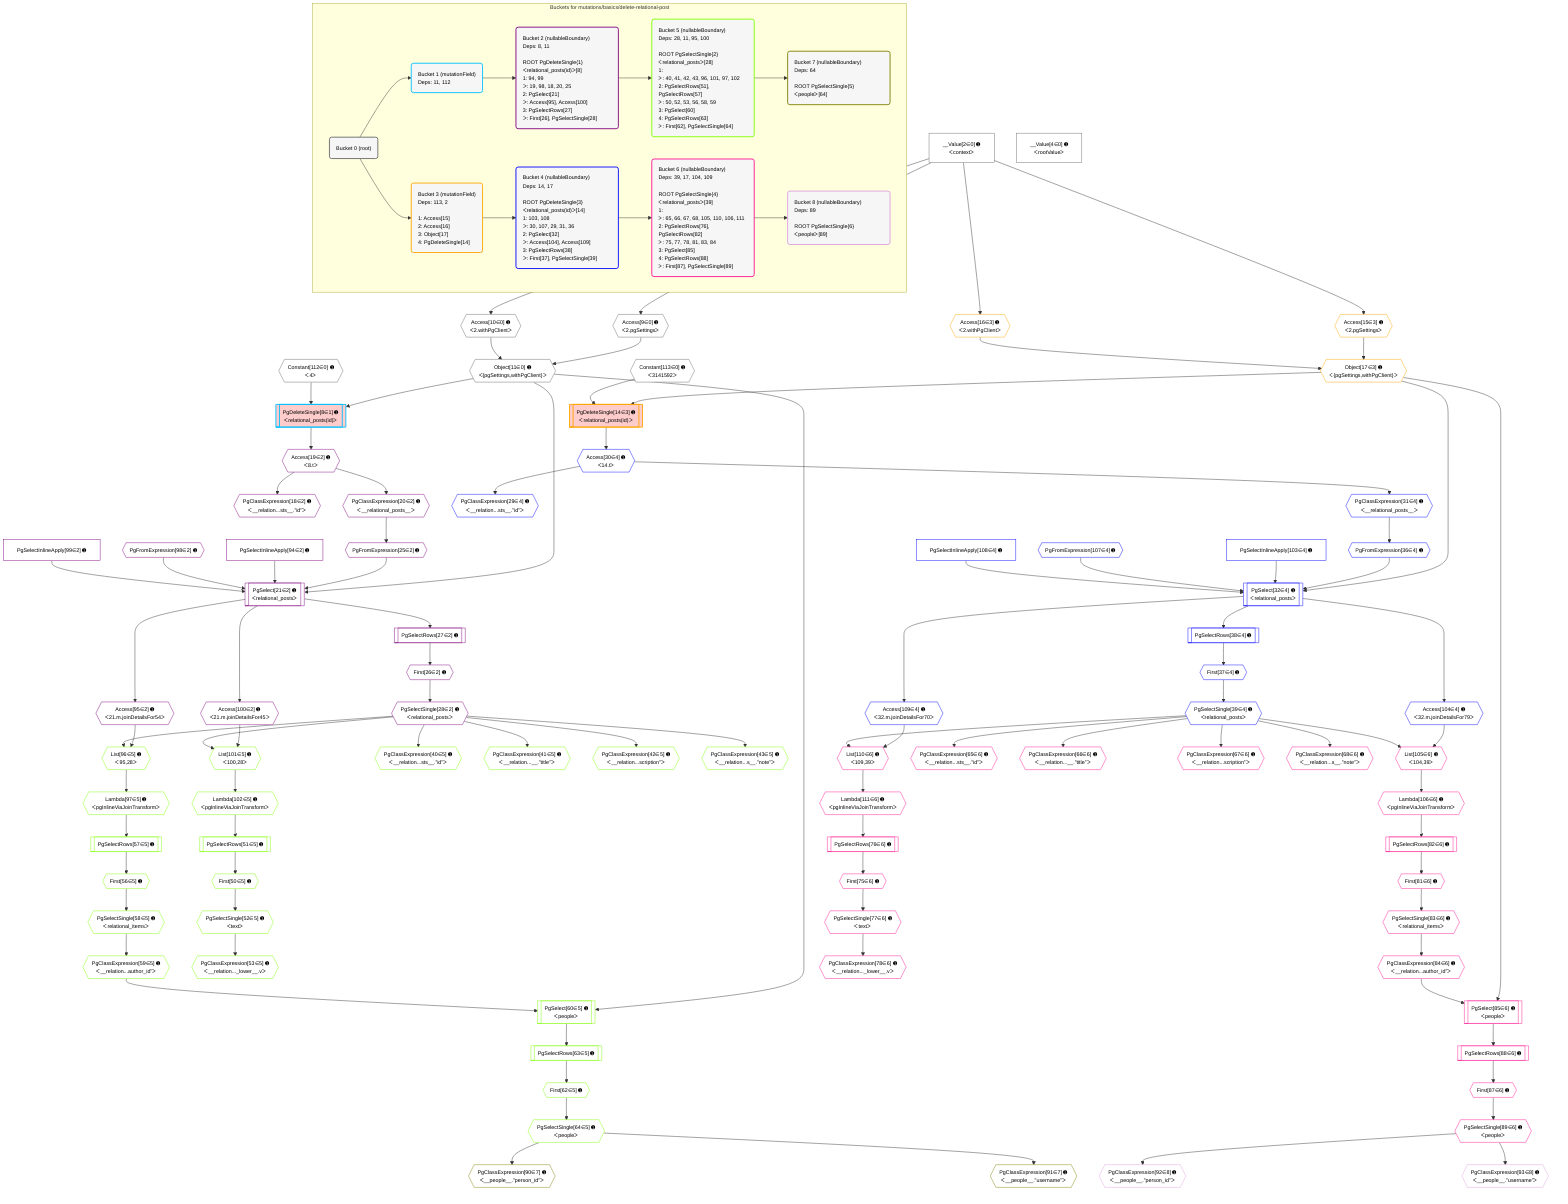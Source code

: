 %%{init: {'themeVariables': { 'fontSize': '12px'}}}%%
graph TD
    classDef path fill:#eee,stroke:#000,color:#000
    classDef plan fill:#fff,stroke-width:1px,color:#000
    classDef itemplan fill:#fff,stroke-width:2px,color:#000
    classDef unbatchedplan fill:#dff,stroke-width:1px,color:#000
    classDef sideeffectplan fill:#fcc,stroke-width:2px,color:#000
    classDef bucket fill:#f6f6f6,color:#000,stroke-width:2px,text-align:left


    %% plan dependencies
    Object11{{"Object[11∈0] ➊<br />ᐸ{pgSettings,withPgClient}ᐳ"}}:::plan
    Access9{{"Access[9∈0] ➊<br />ᐸ2.pgSettingsᐳ"}}:::plan
    Access10{{"Access[10∈0] ➊<br />ᐸ2.withPgClientᐳ"}}:::plan
    Access9 & Access10 --> Object11
    __Value2["__Value[2∈0] ➊<br />ᐸcontextᐳ"]:::plan
    __Value2 --> Access9
    __Value2 --> Access10
    __Value4["__Value[4∈0] ➊<br />ᐸrootValueᐳ"]:::plan
    Constant112{{"Constant[112∈0] ➊<br />ᐸ4ᐳ"}}:::plan
    Constant113{{"Constant[113∈0] ➊<br />ᐸ3141592ᐳ"}}:::plan
    PgDeleteSingle8[["PgDeleteSingle[8∈1] ➊<br />ᐸrelational_posts(id)ᐳ"]]:::sideeffectplan
    Object11 & Constant112 --> PgDeleteSingle8
    PgSelect21[["PgSelect[21∈2] ➊<br />ᐸrelational_postsᐳ"]]:::plan
    PgFromExpression25{{"PgFromExpression[25∈2] ➊"}}:::plan
    PgSelectInlineApply94["PgSelectInlineApply[94∈2] ➊"]:::plan
    PgFromExpression98{{"PgFromExpression[98∈2] ➊"}}:::plan
    PgSelectInlineApply99["PgSelectInlineApply[99∈2] ➊"]:::plan
    Object11 & PgFromExpression25 & PgSelectInlineApply94 & PgFromExpression98 & PgSelectInlineApply99 --> PgSelect21
    PgClassExpression18{{"PgClassExpression[18∈2] ➊<br />ᐸ__relation...sts__.”id”ᐳ"}}:::plan
    Access19{{"Access[19∈2] ➊<br />ᐸ8.tᐳ"}}:::plan
    Access19 --> PgClassExpression18
    PgDeleteSingle8 --> Access19
    PgClassExpression20{{"PgClassExpression[20∈2] ➊<br />ᐸ__relational_posts__ᐳ"}}:::plan
    Access19 --> PgClassExpression20
    PgClassExpression20 --> PgFromExpression25
    First26{{"First[26∈2] ➊"}}:::plan
    PgSelectRows27[["PgSelectRows[27∈2] ➊"]]:::plan
    PgSelectRows27 --> First26
    PgSelect21 --> PgSelectRows27
    PgSelectSingle28{{"PgSelectSingle[28∈2] ➊<br />ᐸrelational_postsᐳ"}}:::plan
    First26 --> PgSelectSingle28
    Access95{{"Access[95∈2] ➊<br />ᐸ21.m.joinDetailsFor54ᐳ"}}:::plan
    PgSelect21 --> Access95
    Access100{{"Access[100∈2] ➊<br />ᐸ21.m.joinDetailsFor45ᐳ"}}:::plan
    PgSelect21 --> Access100
    PgSelect60[["PgSelect[60∈5] ➊<br />ᐸpeopleᐳ"]]:::plan
    PgClassExpression59{{"PgClassExpression[59∈5] ➊<br />ᐸ__relation...author_id”ᐳ"}}:::plan
    Object11 & PgClassExpression59 --> PgSelect60
    List96{{"List[96∈5] ➊<br />ᐸ95,28ᐳ"}}:::plan
    Access95 & PgSelectSingle28 --> List96
    List101{{"List[101∈5] ➊<br />ᐸ100,28ᐳ"}}:::plan
    Access100 & PgSelectSingle28 --> List101
    PgClassExpression40{{"PgClassExpression[40∈5] ➊<br />ᐸ__relation...sts__.”id”ᐳ"}}:::plan
    PgSelectSingle28 --> PgClassExpression40
    PgClassExpression41{{"PgClassExpression[41∈5] ➊<br />ᐸ__relation...__.”title”ᐳ"}}:::plan
    PgSelectSingle28 --> PgClassExpression41
    PgClassExpression42{{"PgClassExpression[42∈5] ➊<br />ᐸ__relation...scription”ᐳ"}}:::plan
    PgSelectSingle28 --> PgClassExpression42
    PgClassExpression43{{"PgClassExpression[43∈5] ➊<br />ᐸ__relation...s__.”note”ᐳ"}}:::plan
    PgSelectSingle28 --> PgClassExpression43
    First50{{"First[50∈5] ➊"}}:::plan
    PgSelectRows51[["PgSelectRows[51∈5] ➊"]]:::plan
    PgSelectRows51 --> First50
    Lambda102{{"Lambda[102∈5] ➊<br />ᐸpgInlineViaJoinTransformᐳ"}}:::plan
    Lambda102 --> PgSelectRows51
    PgSelectSingle52{{"PgSelectSingle[52∈5] ➊<br />ᐸtextᐳ"}}:::plan
    First50 --> PgSelectSingle52
    PgClassExpression53{{"PgClassExpression[53∈5] ➊<br />ᐸ__relation..._lower__.vᐳ"}}:::plan
    PgSelectSingle52 --> PgClassExpression53
    First56{{"First[56∈5] ➊"}}:::plan
    PgSelectRows57[["PgSelectRows[57∈5] ➊"]]:::plan
    PgSelectRows57 --> First56
    Lambda97{{"Lambda[97∈5] ➊<br />ᐸpgInlineViaJoinTransformᐳ"}}:::plan
    Lambda97 --> PgSelectRows57
    PgSelectSingle58{{"PgSelectSingle[58∈5] ➊<br />ᐸrelational_itemsᐳ"}}:::plan
    First56 --> PgSelectSingle58
    PgSelectSingle58 --> PgClassExpression59
    First62{{"First[62∈5] ➊"}}:::plan
    PgSelectRows63[["PgSelectRows[63∈5] ➊"]]:::plan
    PgSelectRows63 --> First62
    PgSelect60 --> PgSelectRows63
    PgSelectSingle64{{"PgSelectSingle[64∈5] ➊<br />ᐸpeopleᐳ"}}:::plan
    First62 --> PgSelectSingle64
    List96 --> Lambda97
    List101 --> Lambda102
    PgClassExpression90{{"PgClassExpression[90∈7] ➊<br />ᐸ__people__.”person_id”ᐳ"}}:::plan
    PgSelectSingle64 --> PgClassExpression90
    PgClassExpression91{{"PgClassExpression[91∈7] ➊<br />ᐸ__people__.”username”ᐳ"}}:::plan
    PgSelectSingle64 --> PgClassExpression91
    PgDeleteSingle14[["PgDeleteSingle[14∈3] ➊<br />ᐸrelational_posts(id)ᐳ"]]:::sideeffectplan
    Object17{{"Object[17∈3] ➊<br />ᐸ{pgSettings,withPgClient}ᐳ"}}:::plan
    Object17 & Constant113 --> PgDeleteSingle14
    Access15{{"Access[15∈3] ➊<br />ᐸ2.pgSettingsᐳ"}}:::plan
    Access16{{"Access[16∈3] ➊<br />ᐸ2.withPgClientᐳ"}}:::plan
    Access15 & Access16 --> Object17
    __Value2 --> Access15
    __Value2 --> Access16
    PgSelect32[["PgSelect[32∈4] ➊<br />ᐸrelational_postsᐳ"]]:::plan
    PgFromExpression36{{"PgFromExpression[36∈4] ➊"}}:::plan
    PgSelectInlineApply103["PgSelectInlineApply[103∈4] ➊"]:::plan
    PgFromExpression107{{"PgFromExpression[107∈4] ➊"}}:::plan
    PgSelectInlineApply108["PgSelectInlineApply[108∈4] ➊"]:::plan
    Object17 & PgFromExpression36 & PgSelectInlineApply103 & PgFromExpression107 & PgSelectInlineApply108 --> PgSelect32
    PgClassExpression29{{"PgClassExpression[29∈4] ➊<br />ᐸ__relation...sts__.”id”ᐳ"}}:::plan
    Access30{{"Access[30∈4] ➊<br />ᐸ14.tᐳ"}}:::plan
    Access30 --> PgClassExpression29
    PgDeleteSingle14 --> Access30
    PgClassExpression31{{"PgClassExpression[31∈4] ➊<br />ᐸ__relational_posts__ᐳ"}}:::plan
    Access30 --> PgClassExpression31
    PgClassExpression31 --> PgFromExpression36
    First37{{"First[37∈4] ➊"}}:::plan
    PgSelectRows38[["PgSelectRows[38∈4] ➊"]]:::plan
    PgSelectRows38 --> First37
    PgSelect32 --> PgSelectRows38
    PgSelectSingle39{{"PgSelectSingle[39∈4] ➊<br />ᐸrelational_postsᐳ"}}:::plan
    First37 --> PgSelectSingle39
    Access104{{"Access[104∈4] ➊<br />ᐸ32.m.joinDetailsFor79ᐳ"}}:::plan
    PgSelect32 --> Access104
    Access109{{"Access[109∈4] ➊<br />ᐸ32.m.joinDetailsFor70ᐳ"}}:::plan
    PgSelect32 --> Access109
    PgSelect85[["PgSelect[85∈6] ➊<br />ᐸpeopleᐳ"]]:::plan
    PgClassExpression84{{"PgClassExpression[84∈6] ➊<br />ᐸ__relation...author_id”ᐳ"}}:::plan
    Object17 & PgClassExpression84 --> PgSelect85
    List105{{"List[105∈6] ➊<br />ᐸ104,39ᐳ"}}:::plan
    Access104 & PgSelectSingle39 --> List105
    List110{{"List[110∈6] ➊<br />ᐸ109,39ᐳ"}}:::plan
    Access109 & PgSelectSingle39 --> List110
    PgClassExpression65{{"PgClassExpression[65∈6] ➊<br />ᐸ__relation...sts__.”id”ᐳ"}}:::plan
    PgSelectSingle39 --> PgClassExpression65
    PgClassExpression66{{"PgClassExpression[66∈6] ➊<br />ᐸ__relation...__.”title”ᐳ"}}:::plan
    PgSelectSingle39 --> PgClassExpression66
    PgClassExpression67{{"PgClassExpression[67∈6] ➊<br />ᐸ__relation...scription”ᐳ"}}:::plan
    PgSelectSingle39 --> PgClassExpression67
    PgClassExpression68{{"PgClassExpression[68∈6] ➊<br />ᐸ__relation...s__.”note”ᐳ"}}:::plan
    PgSelectSingle39 --> PgClassExpression68
    First75{{"First[75∈6] ➊"}}:::plan
    PgSelectRows76[["PgSelectRows[76∈6] ➊"]]:::plan
    PgSelectRows76 --> First75
    Lambda111{{"Lambda[111∈6] ➊<br />ᐸpgInlineViaJoinTransformᐳ"}}:::plan
    Lambda111 --> PgSelectRows76
    PgSelectSingle77{{"PgSelectSingle[77∈6] ➊<br />ᐸtextᐳ"}}:::plan
    First75 --> PgSelectSingle77
    PgClassExpression78{{"PgClassExpression[78∈6] ➊<br />ᐸ__relation..._lower__.vᐳ"}}:::plan
    PgSelectSingle77 --> PgClassExpression78
    First81{{"First[81∈6] ➊"}}:::plan
    PgSelectRows82[["PgSelectRows[82∈6] ➊"]]:::plan
    PgSelectRows82 --> First81
    Lambda106{{"Lambda[106∈6] ➊<br />ᐸpgInlineViaJoinTransformᐳ"}}:::plan
    Lambda106 --> PgSelectRows82
    PgSelectSingle83{{"PgSelectSingle[83∈6] ➊<br />ᐸrelational_itemsᐳ"}}:::plan
    First81 --> PgSelectSingle83
    PgSelectSingle83 --> PgClassExpression84
    First87{{"First[87∈6] ➊"}}:::plan
    PgSelectRows88[["PgSelectRows[88∈6] ➊"]]:::plan
    PgSelectRows88 --> First87
    PgSelect85 --> PgSelectRows88
    PgSelectSingle89{{"PgSelectSingle[89∈6] ➊<br />ᐸpeopleᐳ"}}:::plan
    First87 --> PgSelectSingle89
    List105 --> Lambda106
    List110 --> Lambda111
    PgClassExpression92{{"PgClassExpression[92∈8] ➊<br />ᐸ__people__.”person_id”ᐳ"}}:::plan
    PgSelectSingle89 --> PgClassExpression92
    PgClassExpression93{{"PgClassExpression[93∈8] ➊<br />ᐸ__people__.”username”ᐳ"}}:::plan
    PgSelectSingle89 --> PgClassExpression93

    %% define steps

    subgraph "Buckets for mutations/basics/delete-relational-post"
    Bucket0("Bucket 0 (root)"):::bucket
    classDef bucket0 stroke:#696969
    class Bucket0,__Value2,__Value4,Access9,Access10,Object11,Constant112,Constant113 bucket0
    Bucket1("Bucket 1 (mutationField)<br />Deps: 11, 112"):::bucket
    classDef bucket1 stroke:#00bfff
    class Bucket1,PgDeleteSingle8 bucket1
    Bucket2("Bucket 2 (nullableBoundary)<br />Deps: 8, 11<br /><br />ROOT PgDeleteSingle{1}ᐸrelational_posts(id)ᐳ[8]<br />1: 94, 99<br />ᐳ: 19, 98, 18, 20, 25<br />2: PgSelect[21]<br />ᐳ: Access[95], Access[100]<br />3: PgSelectRows[27]<br />ᐳ: First[26], PgSelectSingle[28]"):::bucket
    classDef bucket2 stroke:#7f007f
    class Bucket2,PgClassExpression18,Access19,PgClassExpression20,PgSelect21,PgFromExpression25,First26,PgSelectRows27,PgSelectSingle28,PgSelectInlineApply94,Access95,PgFromExpression98,PgSelectInlineApply99,Access100 bucket2
    Bucket3("Bucket 3 (mutationField)<br />Deps: 113, 2<br /><br />1: Access[15]<br />2: Access[16]<br />3: Object[17]<br />4: PgDeleteSingle[14]"):::bucket
    classDef bucket3 stroke:#ffa500
    class Bucket3,PgDeleteSingle14,Access15,Access16,Object17 bucket3
    Bucket4("Bucket 4 (nullableBoundary)<br />Deps: 14, 17<br /><br />ROOT PgDeleteSingle{3}ᐸrelational_posts(id)ᐳ[14]<br />1: 103, 108<br />ᐳ: 30, 107, 29, 31, 36<br />2: PgSelect[32]<br />ᐳ: Access[104], Access[109]<br />3: PgSelectRows[38]<br />ᐳ: First[37], PgSelectSingle[39]"):::bucket
    classDef bucket4 stroke:#0000ff
    class Bucket4,PgClassExpression29,Access30,PgClassExpression31,PgSelect32,PgFromExpression36,First37,PgSelectRows38,PgSelectSingle39,PgSelectInlineApply103,Access104,PgFromExpression107,PgSelectInlineApply108,Access109 bucket4
    Bucket5("Bucket 5 (nullableBoundary)<br />Deps: 28, 11, 95, 100<br /><br />ROOT PgSelectSingle{2}ᐸrelational_postsᐳ[28]<br />1: <br />ᐳ: 40, 41, 42, 43, 96, 101, 97, 102<br />2: PgSelectRows[51], PgSelectRows[57]<br />ᐳ: 50, 52, 53, 56, 58, 59<br />3: PgSelect[60]<br />4: PgSelectRows[63]<br />ᐳ: First[62], PgSelectSingle[64]"):::bucket
    classDef bucket5 stroke:#7fff00
    class Bucket5,PgClassExpression40,PgClassExpression41,PgClassExpression42,PgClassExpression43,First50,PgSelectRows51,PgSelectSingle52,PgClassExpression53,First56,PgSelectRows57,PgSelectSingle58,PgClassExpression59,PgSelect60,First62,PgSelectRows63,PgSelectSingle64,List96,Lambda97,List101,Lambda102 bucket5
    Bucket6("Bucket 6 (nullableBoundary)<br />Deps: 39, 17, 104, 109<br /><br />ROOT PgSelectSingle{4}ᐸrelational_postsᐳ[39]<br />1: <br />ᐳ: 65, 66, 67, 68, 105, 110, 106, 111<br />2: PgSelectRows[76], PgSelectRows[82]<br />ᐳ: 75, 77, 78, 81, 83, 84<br />3: PgSelect[85]<br />4: PgSelectRows[88]<br />ᐳ: First[87], PgSelectSingle[89]"):::bucket
    classDef bucket6 stroke:#ff1493
    class Bucket6,PgClassExpression65,PgClassExpression66,PgClassExpression67,PgClassExpression68,First75,PgSelectRows76,PgSelectSingle77,PgClassExpression78,First81,PgSelectRows82,PgSelectSingle83,PgClassExpression84,PgSelect85,First87,PgSelectRows88,PgSelectSingle89,List105,Lambda106,List110,Lambda111 bucket6
    Bucket7("Bucket 7 (nullableBoundary)<br />Deps: 64<br /><br />ROOT PgSelectSingle{5}ᐸpeopleᐳ[64]"):::bucket
    classDef bucket7 stroke:#808000
    class Bucket7,PgClassExpression90,PgClassExpression91 bucket7
    Bucket8("Bucket 8 (nullableBoundary)<br />Deps: 89<br /><br />ROOT PgSelectSingle{6}ᐸpeopleᐳ[89]"):::bucket
    classDef bucket8 stroke:#dda0dd
    class Bucket8,PgClassExpression92,PgClassExpression93 bucket8
    Bucket0 --> Bucket1 & Bucket3
    Bucket1 --> Bucket2
    Bucket2 --> Bucket5
    Bucket3 --> Bucket4
    Bucket4 --> Bucket6
    Bucket5 --> Bucket7
    Bucket6 --> Bucket8
    end
